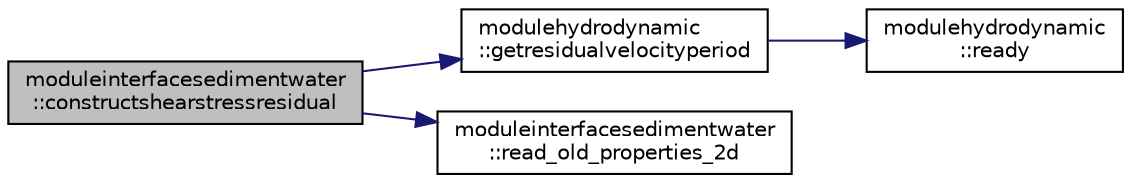 digraph "moduleinterfacesedimentwater::constructshearstressresidual"
{
 // LATEX_PDF_SIZE
  edge [fontname="Helvetica",fontsize="10",labelfontname="Helvetica",labelfontsize="10"];
  node [fontname="Helvetica",fontsize="10",shape=record];
  rankdir="LR";
  Node1 [label="moduleinterfacesedimentwater\l::constructshearstressresidual",height=0.2,width=0.4,color="black", fillcolor="grey75", style="filled", fontcolor="black",tooltip=" "];
  Node1 -> Node2 [color="midnightblue",fontsize="10",style="solid"];
  Node2 [label="modulehydrodynamic\l::getresidualvelocityperiod",height=0.2,width=0.4,color="black", fillcolor="white", style="filled",URL="$namespacemodulehydrodynamic.html#a7ee573b42a594b2caed3935bfdfb2764",tooltip=" "];
  Node2 -> Node3 [color="midnightblue",fontsize="10",style="solid"];
  Node3 [label="modulehydrodynamic\l::ready",height=0.2,width=0.4,color="black", fillcolor="white", style="filled",URL="$namespacemodulehydrodynamic.html#a541821548a44af36e71f5eddedae890e",tooltip=" "];
  Node1 -> Node4 [color="midnightblue",fontsize="10",style="solid"];
  Node4 [label="moduleinterfacesedimentwater\l::read_old_properties_2d",height=0.2,width=0.4,color="black", fillcolor="white", style="filled",URL="$namespacemoduleinterfacesedimentwater.html#a5ecef3f0b90f38fe83b205a0d5cbe7ca",tooltip=" "];
}
